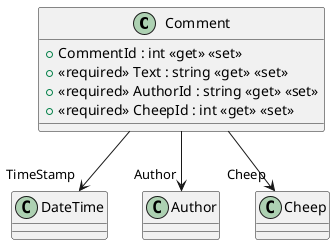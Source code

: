 @startuml
class Comment {
    + CommentId : int <<get>> <<set>>
    + <<required>> Text : string <<get>> <<set>>
    + <<required>> AuthorId : string <<get>> <<set>>
    + <<required>> CheepId : int <<get>> <<set>>
}
Comment --> "TimeStamp" DateTime
Comment --> "Author" Author
Comment --> "Cheep" Cheep
@enduml
